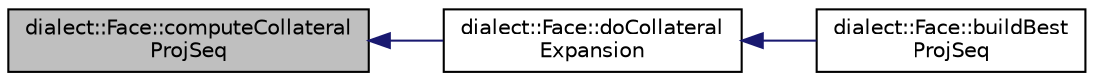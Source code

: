 digraph "dialect::Face::computeCollateralProjSeq"
{
  edge [fontname="Helvetica",fontsize="10",labelfontname="Helvetica",labelfontsize="10"];
  node [fontname="Helvetica",fontsize="10",shape=record];
  rankdir="LR";
  Node18 [label="dialect::Face::computeCollateral\lProjSeq",height=0.2,width=0.4,color="black", fillcolor="grey75", style="filled", fontcolor="black"];
  Node18 -> Node19 [dir="back",color="midnightblue",fontsize="10",style="solid",fontname="Helvetica"];
  Node19 [label="dialect::Face::doCollateral\lExpansion",height=0.2,width=0.4,color="black", fillcolor="white", style="filled",URL="$classdialect_1_1Face.html#a95ed0b74e2b4f2e01fcbe1834db59c6c",tooltip="Perform collateral expansion for a given TreePlacement. This means pushing Nodes and tree boxes on re..."];
  Node19 -> Node20 [dir="back",color="midnightblue",fontsize="10",style="solid",fontname="Helvetica"];
  Node20 [label="dialect::Face::buildBest\lProjSeq",height=0.2,width=0.4,color="black", fillcolor="white", style="filled",URL="$classdialect_1_1Face.html#ad88688ef6a874ad55668db7e21b7763f",tooltip="Build the best projection sequence for a given tree placement. "];
}
